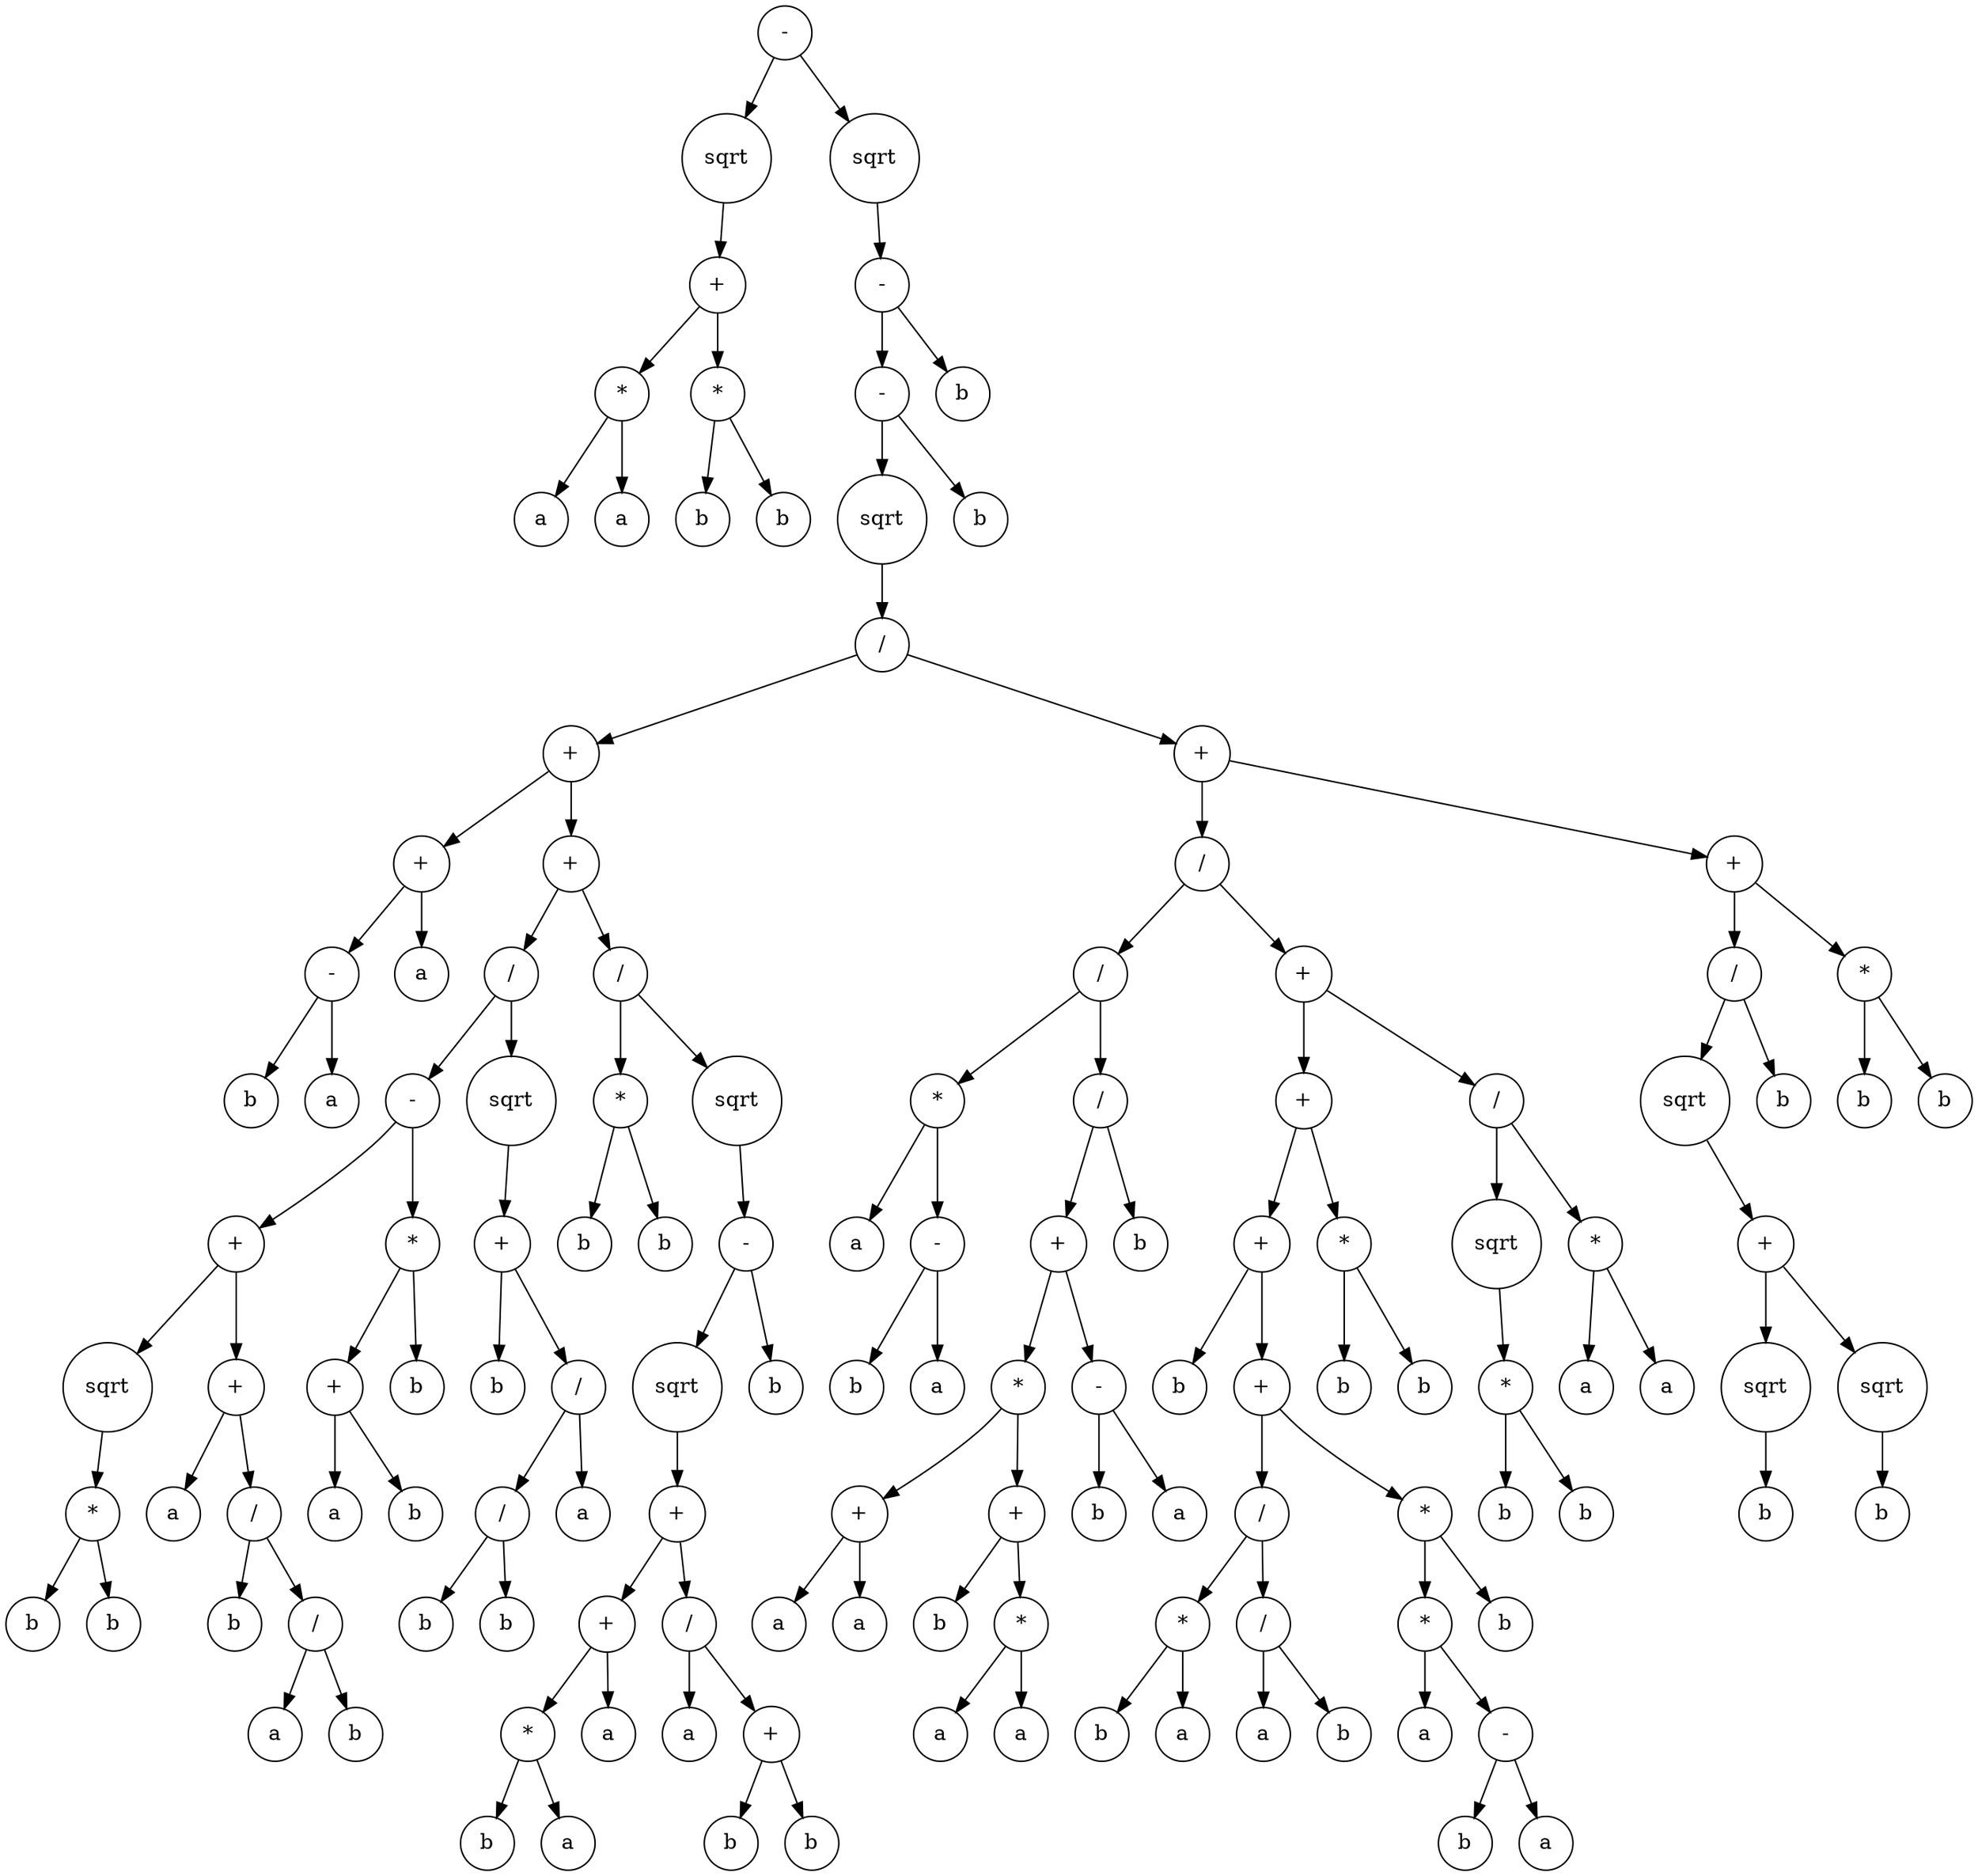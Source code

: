 digraph g {
graph [ordering=out];
node [shape=circle];
n[label = "-"];
n0[label = "sqrt"];
n00[label = "+"];
n000[label = "*"];
n0000[label = "a"];
n000 -> n0000;
n0001[label = "a"];
n000 -> n0001;
n00 -> n000;
n001[label = "*"];
n0010[label = "b"];
n001 -> n0010;
n0011[label = "b"];
n001 -> n0011;
n00 -> n001;
n0 -> n00;
n -> n0;
n1[label = "sqrt"];
n10[label = "-"];
n100[label = "-"];
n1000[label = "sqrt"];
n10000[label = "/"];
n100000[label = "+"];
n1000000[label = "+"];
n10000000[label = "-"];
n100000000[label = "b"];
n10000000 -> n100000000;
n100000001[label = "a"];
n10000000 -> n100000001;
n1000000 -> n10000000;
n10000001[label = "a"];
n1000000 -> n10000001;
n100000 -> n1000000;
n1000001[label = "+"];
n10000010[label = "/"];
n100000100[label = "-"];
n1000001000[label = "+"];
n10000010000[label = "sqrt"];
n100000100000[label = "*"];
n1000001000000[label = "b"];
n100000100000 -> n1000001000000;
n1000001000001[label = "b"];
n100000100000 -> n1000001000001;
n10000010000 -> n100000100000;
n1000001000 -> n10000010000;
n10000010001[label = "+"];
n100000100010[label = "a"];
n10000010001 -> n100000100010;
n100000100011[label = "/"];
n1000001000110[label = "b"];
n100000100011 -> n1000001000110;
n1000001000111[label = "/"];
n10000010001110[label = "a"];
n1000001000111 -> n10000010001110;
n10000010001111[label = "b"];
n1000001000111 -> n10000010001111;
n100000100011 -> n1000001000111;
n10000010001 -> n100000100011;
n1000001000 -> n10000010001;
n100000100 -> n1000001000;
n1000001001[label = "*"];
n10000010010[label = "+"];
n100000100100[label = "a"];
n10000010010 -> n100000100100;
n100000100101[label = "b"];
n10000010010 -> n100000100101;
n1000001001 -> n10000010010;
n10000010011[label = "b"];
n1000001001 -> n10000010011;
n100000100 -> n1000001001;
n10000010 -> n100000100;
n100000101[label = "sqrt"];
n1000001010[label = "+"];
n10000010100[label = "b"];
n1000001010 -> n10000010100;
n10000010101[label = "/"];
n100000101010[label = "/"];
n1000001010100[label = "b"];
n100000101010 -> n1000001010100;
n1000001010101[label = "b"];
n100000101010 -> n1000001010101;
n10000010101 -> n100000101010;
n100000101011[label = "a"];
n10000010101 -> n100000101011;
n1000001010 -> n10000010101;
n100000101 -> n1000001010;
n10000010 -> n100000101;
n1000001 -> n10000010;
n10000011[label = "/"];
n100000110[label = "*"];
n1000001100[label = "b"];
n100000110 -> n1000001100;
n1000001101[label = "b"];
n100000110 -> n1000001101;
n10000011 -> n100000110;
n100000111[label = "sqrt"];
n1000001110[label = "-"];
n10000011100[label = "sqrt"];
n100000111000[label = "+"];
n1000001110000[label = "+"];
n10000011100000[label = "*"];
n100000111000000[label = "b"];
n10000011100000 -> n100000111000000;
n100000111000001[label = "a"];
n10000011100000 -> n100000111000001;
n1000001110000 -> n10000011100000;
n10000011100001[label = "a"];
n1000001110000 -> n10000011100001;
n100000111000 -> n1000001110000;
n1000001110001[label = "/"];
n10000011100010[label = "a"];
n1000001110001 -> n10000011100010;
n10000011100011[label = "+"];
n100000111000110[label = "b"];
n10000011100011 -> n100000111000110;
n100000111000111[label = "b"];
n10000011100011 -> n100000111000111;
n1000001110001 -> n10000011100011;
n100000111000 -> n1000001110001;
n10000011100 -> n100000111000;
n1000001110 -> n10000011100;
n10000011101[label = "b"];
n1000001110 -> n10000011101;
n100000111 -> n1000001110;
n10000011 -> n100000111;
n1000001 -> n10000011;
n100000 -> n1000001;
n10000 -> n100000;
n100001[label = "+"];
n1000010[label = "/"];
n10000100[label = "/"];
n100001000[label = "*"];
n1000010000[label = "a"];
n100001000 -> n1000010000;
n1000010001[label = "-"];
n10000100010[label = "b"];
n1000010001 -> n10000100010;
n10000100011[label = "a"];
n1000010001 -> n10000100011;
n100001000 -> n1000010001;
n10000100 -> n100001000;
n100001001[label = "/"];
n1000010010[label = "+"];
n10000100100[label = "*"];
n100001001000[label = "+"];
n1000010010000[label = "a"];
n100001001000 -> n1000010010000;
n1000010010001[label = "a"];
n100001001000 -> n1000010010001;
n10000100100 -> n100001001000;
n100001001001[label = "+"];
n1000010010010[label = "b"];
n100001001001 -> n1000010010010;
n1000010010011[label = "*"];
n10000100100110[label = "a"];
n1000010010011 -> n10000100100110;
n10000100100111[label = "a"];
n1000010010011 -> n10000100100111;
n100001001001 -> n1000010010011;
n10000100100 -> n100001001001;
n1000010010 -> n10000100100;
n10000100101[label = "-"];
n100001001010[label = "b"];
n10000100101 -> n100001001010;
n100001001011[label = "a"];
n10000100101 -> n100001001011;
n1000010010 -> n10000100101;
n100001001 -> n1000010010;
n1000010011[label = "b"];
n100001001 -> n1000010011;
n10000100 -> n100001001;
n1000010 -> n10000100;
n10000101[label = "+"];
n100001010[label = "+"];
n1000010100[label = "+"];
n10000101000[label = "b"];
n1000010100 -> n10000101000;
n10000101001[label = "+"];
n100001010010[label = "/"];
n1000010100100[label = "*"];
n10000101001000[label = "b"];
n1000010100100 -> n10000101001000;
n10000101001001[label = "a"];
n1000010100100 -> n10000101001001;
n100001010010 -> n1000010100100;
n1000010100101[label = "/"];
n10000101001010[label = "a"];
n1000010100101 -> n10000101001010;
n10000101001011[label = "b"];
n1000010100101 -> n10000101001011;
n100001010010 -> n1000010100101;
n10000101001 -> n100001010010;
n100001010011[label = "*"];
n1000010100110[label = "*"];
n10000101001100[label = "a"];
n1000010100110 -> n10000101001100;
n10000101001101[label = "-"];
n100001010011010[label = "b"];
n10000101001101 -> n100001010011010;
n100001010011011[label = "a"];
n10000101001101 -> n100001010011011;
n1000010100110 -> n10000101001101;
n100001010011 -> n1000010100110;
n1000010100111[label = "b"];
n100001010011 -> n1000010100111;
n10000101001 -> n100001010011;
n1000010100 -> n10000101001;
n100001010 -> n1000010100;
n1000010101[label = "*"];
n10000101010[label = "b"];
n1000010101 -> n10000101010;
n10000101011[label = "b"];
n1000010101 -> n10000101011;
n100001010 -> n1000010101;
n10000101 -> n100001010;
n100001011[label = "/"];
n1000010110[label = "sqrt"];
n10000101100[label = "*"];
n100001011000[label = "b"];
n10000101100 -> n100001011000;
n100001011001[label = "b"];
n10000101100 -> n100001011001;
n1000010110 -> n10000101100;
n100001011 -> n1000010110;
n1000010111[label = "*"];
n10000101110[label = "a"];
n1000010111 -> n10000101110;
n10000101111[label = "a"];
n1000010111 -> n10000101111;
n100001011 -> n1000010111;
n10000101 -> n100001011;
n1000010 -> n10000101;
n100001 -> n1000010;
n1000011[label = "+"];
n10000110[label = "/"];
n100001100[label = "sqrt"];
n1000011000[label = "+"];
n10000110000[label = "sqrt"];
n100001100000[label = "b"];
n10000110000 -> n100001100000;
n1000011000 -> n10000110000;
n10000110001[label = "sqrt"];
n100001100010[label = "b"];
n10000110001 -> n100001100010;
n1000011000 -> n10000110001;
n100001100 -> n1000011000;
n10000110 -> n100001100;
n100001101[label = "b"];
n10000110 -> n100001101;
n1000011 -> n10000110;
n10000111[label = "*"];
n100001110[label = "b"];
n10000111 -> n100001110;
n100001111[label = "b"];
n10000111 -> n100001111;
n1000011 -> n10000111;
n100001 -> n1000011;
n10000 -> n100001;
n1000 -> n10000;
n100 -> n1000;
n1001[label = "b"];
n100 -> n1001;
n10 -> n100;
n101[label = "b"];
n10 -> n101;
n1 -> n10;
n -> n1;
}
